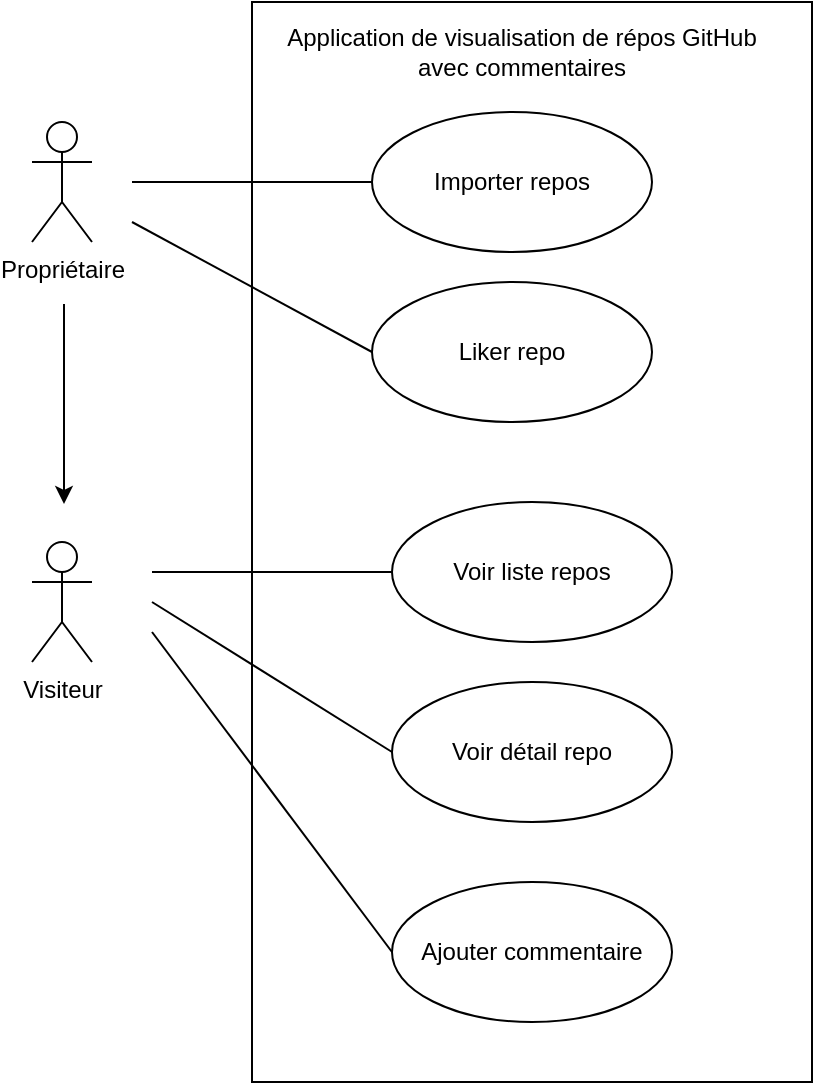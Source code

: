 <mxfile version="24.7.17">
  <diagram name="Page-1" id="qtm7HpKJ350OHCz0ZduP">
    <mxGraphModel dx="1962" dy="1096" grid="1" gridSize="10" guides="1" tooltips="1" connect="1" arrows="1" fold="1" page="1" pageScale="1" pageWidth="827" pageHeight="1169" math="0" shadow="0">
      <root>
        <mxCell id="0" />
        <mxCell id="1" parent="0" />
        <mxCell id="HK7jvbx3bTWE_E2LBYQ8-5" value="" style="rounded=0;whiteSpace=wrap;html=1;" vertex="1" parent="1">
          <mxGeometry x="350" y="220" width="280" height="540" as="geometry" />
        </mxCell>
        <mxCell id="HK7jvbx3bTWE_E2LBYQ8-6" value="Application de visualisation de répos GitHub avec commentaires" style="text;html=1;align=center;verticalAlign=middle;whiteSpace=wrap;rounded=0;" vertex="1" parent="1">
          <mxGeometry x="360" y="230" width="250" height="30" as="geometry" />
        </mxCell>
        <mxCell id="HK7jvbx3bTWE_E2LBYQ8-7" value="Propriétaire" style="shape=umlActor;verticalLabelPosition=bottom;verticalAlign=top;html=1;" vertex="1" parent="1">
          <mxGeometry x="240" y="280" width="30" height="60" as="geometry" />
        </mxCell>
        <mxCell id="HK7jvbx3bTWE_E2LBYQ8-8" value="Visiteur" style="shape=umlActor;verticalLabelPosition=bottom;verticalAlign=top;html=1;" vertex="1" parent="1">
          <mxGeometry x="240" y="490" width="30" height="60" as="geometry" />
        </mxCell>
        <mxCell id="HK7jvbx3bTWE_E2LBYQ8-10" value="" style="endArrow=classic;html=1;rounded=0;" edge="1" parent="1">
          <mxGeometry width="50" height="50" relative="1" as="geometry">
            <mxPoint x="256" y="371" as="sourcePoint" />
            <mxPoint x="256" y="471" as="targetPoint" />
          </mxGeometry>
        </mxCell>
        <mxCell id="HK7jvbx3bTWE_E2LBYQ8-12" value="Importer repos" style="ellipse;whiteSpace=wrap;html=1;" vertex="1" parent="1">
          <mxGeometry x="410" y="275" width="140" height="70" as="geometry" />
        </mxCell>
        <mxCell id="HK7jvbx3bTWE_E2LBYQ8-16" value="" style="endArrow=none;html=1;rounded=0;entryX=0;entryY=0.5;entryDx=0;entryDy=0;" edge="1" parent="1" target="HK7jvbx3bTWE_E2LBYQ8-12">
          <mxGeometry width="50" height="50" relative="1" as="geometry">
            <mxPoint x="290" y="310" as="sourcePoint" />
            <mxPoint x="330" y="520" as="targetPoint" />
          </mxGeometry>
        </mxCell>
        <mxCell id="HK7jvbx3bTWE_E2LBYQ8-17" value="Ajouter commentaire" style="ellipse;whiteSpace=wrap;html=1;" vertex="1" parent="1">
          <mxGeometry x="420" y="660" width="140" height="70" as="geometry" />
        </mxCell>
        <mxCell id="HK7jvbx3bTWE_E2LBYQ8-18" value="" style="endArrow=none;html=1;rounded=0;entryX=0;entryY=0.5;entryDx=0;entryDy=0;" edge="1" parent="1" target="HK7jvbx3bTWE_E2LBYQ8-17">
          <mxGeometry width="50" height="50" relative="1" as="geometry">
            <mxPoint x="300" y="535" as="sourcePoint" />
            <mxPoint x="330" y="520" as="targetPoint" />
          </mxGeometry>
        </mxCell>
        <mxCell id="HK7jvbx3bTWE_E2LBYQ8-19" value="Voir liste&amp;nbsp;&lt;span style=&quot;background-color: initial;&quot;&gt;repos&lt;/span&gt;" style="ellipse;whiteSpace=wrap;html=1;" vertex="1" parent="1">
          <mxGeometry x="420" y="470" width="140" height="70" as="geometry" />
        </mxCell>
        <mxCell id="HK7jvbx3bTWE_E2LBYQ8-20" value="Voir détail repo" style="ellipse;whiteSpace=wrap;html=1;" vertex="1" parent="1">
          <mxGeometry x="420" y="560" width="140" height="70" as="geometry" />
        </mxCell>
        <mxCell id="HK7jvbx3bTWE_E2LBYQ8-21" value="" style="endArrow=none;html=1;rounded=0;entryX=0;entryY=0.5;entryDx=0;entryDy=0;" edge="1" parent="1" target="HK7jvbx3bTWE_E2LBYQ8-20">
          <mxGeometry width="50" height="50" relative="1" as="geometry">
            <mxPoint x="300" y="520" as="sourcePoint" />
            <mxPoint x="330" y="520" as="targetPoint" />
          </mxGeometry>
        </mxCell>
        <mxCell id="HK7jvbx3bTWE_E2LBYQ8-22" value="" style="endArrow=none;html=1;rounded=0;entryX=0;entryY=0.5;entryDx=0;entryDy=0;" edge="1" parent="1" target="HK7jvbx3bTWE_E2LBYQ8-19">
          <mxGeometry width="50" height="50" relative="1" as="geometry">
            <mxPoint x="300" y="505" as="sourcePoint" />
            <mxPoint x="425" y="505" as="targetPoint" />
          </mxGeometry>
        </mxCell>
        <mxCell id="HK7jvbx3bTWE_E2LBYQ8-23" value="Liker repo" style="ellipse;whiteSpace=wrap;html=1;" vertex="1" parent="1">
          <mxGeometry x="410" y="360" width="140" height="70" as="geometry" />
        </mxCell>
        <mxCell id="HK7jvbx3bTWE_E2LBYQ8-24" value="" style="endArrow=none;html=1;rounded=0;entryX=0;entryY=0.5;entryDx=0;entryDy=0;" edge="1" parent="1" target="HK7jvbx3bTWE_E2LBYQ8-23">
          <mxGeometry width="50" height="50" relative="1" as="geometry">
            <mxPoint x="290" y="330" as="sourcePoint" />
            <mxPoint x="420" y="320" as="targetPoint" />
          </mxGeometry>
        </mxCell>
      </root>
    </mxGraphModel>
  </diagram>
</mxfile>
